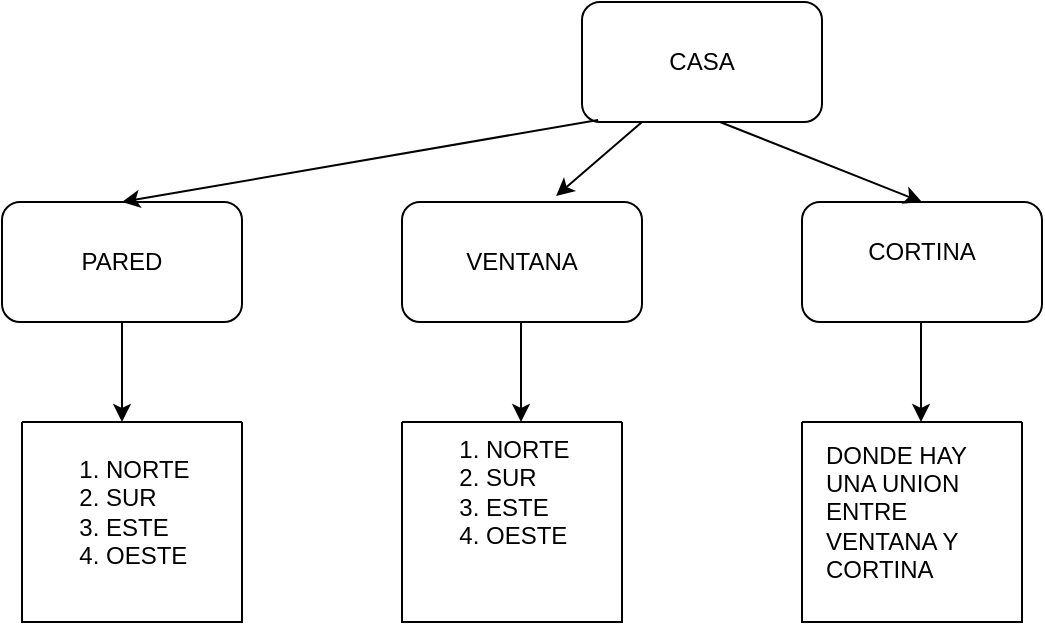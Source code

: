 <mxfile>
    <diagram id="RxPxy_HIoisNbLh7pEO_" name="Página-1">
        <mxGraphModel dx="678" dy="500" grid="1" gridSize="10" guides="1" tooltips="1" connect="1" arrows="1" fold="1" page="1" pageScale="1" pageWidth="827" pageHeight="1169" math="0" shadow="0">
            <root>
                <mxCell id="0"/>
                <mxCell id="1" parent="0"/>
                <mxCell id="2" value="" style="rounded=1;whiteSpace=wrap;html=1;" vertex="1" parent="1">
                    <mxGeometry x="330" y="20" width="120" height="60" as="geometry"/>
                </mxCell>
                <mxCell id="3" value="CASA" style="text;html=1;strokeColor=none;fillColor=none;align=center;verticalAlign=middle;whiteSpace=wrap;rounded=0;" vertex="1" parent="1">
                    <mxGeometry x="360" y="35" width="60" height="30" as="geometry"/>
                </mxCell>
                <mxCell id="4" value="" style="rounded=1;whiteSpace=wrap;html=1;" vertex="1" parent="1">
                    <mxGeometry x="40" y="120" width="120" height="60" as="geometry"/>
                </mxCell>
                <mxCell id="5" value="" style="rounded=1;whiteSpace=wrap;html=1;" vertex="1" parent="1">
                    <mxGeometry x="240" y="120" width="120" height="60" as="geometry"/>
                </mxCell>
                <mxCell id="6" value="" style="rounded=1;whiteSpace=wrap;html=1;" vertex="1" parent="1">
                    <mxGeometry x="440" y="120" width="120" height="60" as="geometry"/>
                </mxCell>
                <mxCell id="8" value="" style="endArrow=classic;html=1;exitX=0.067;exitY=0.983;exitDx=0;exitDy=0;exitPerimeter=0;entryX=0.5;entryY=0;entryDx=0;entryDy=0;" edge="1" parent="1" source="2" target="4">
                    <mxGeometry width="50" height="50" relative="1" as="geometry">
                        <mxPoint x="180" y="160" as="sourcePoint"/>
                        <mxPoint x="230" y="110" as="targetPoint"/>
                    </mxGeometry>
                </mxCell>
                <mxCell id="9" value="" style="endArrow=classic;html=1;exitX=0.25;exitY=1;exitDx=0;exitDy=0;entryX=0.642;entryY=-0.05;entryDx=0;entryDy=0;entryPerimeter=0;" edge="1" parent="1" source="2" target="5">
                    <mxGeometry width="50" height="50" relative="1" as="geometry">
                        <mxPoint x="350" y="140" as="sourcePoint"/>
                        <mxPoint x="400" y="90" as="targetPoint"/>
                    </mxGeometry>
                </mxCell>
                <mxCell id="10" value="" style="endArrow=classic;html=1;exitX=0.575;exitY=1;exitDx=0;exitDy=0;exitPerimeter=0;entryX=0.5;entryY=0;entryDx=0;entryDy=0;" edge="1" parent="1" source="2" target="6">
                    <mxGeometry width="50" height="50" relative="1" as="geometry">
                        <mxPoint x="380" y="170" as="sourcePoint"/>
                        <mxPoint x="430" y="120" as="targetPoint"/>
                    </mxGeometry>
                </mxCell>
                <mxCell id="12" value="PARED" style="text;html=1;strokeColor=none;fillColor=none;align=center;verticalAlign=middle;whiteSpace=wrap;rounded=0;" vertex="1" parent="1">
                    <mxGeometry x="70" y="135" width="60" height="30" as="geometry"/>
                </mxCell>
                <mxCell id="13" value="VENTANA" style="text;html=1;strokeColor=none;fillColor=none;align=center;verticalAlign=middle;whiteSpace=wrap;rounded=0;" vertex="1" parent="1">
                    <mxGeometry x="270" y="135" width="60" height="30" as="geometry"/>
                </mxCell>
                <mxCell id="14" value="CORTINA" style="text;html=1;strokeColor=none;fillColor=none;align=center;verticalAlign=middle;whiteSpace=wrap;rounded=0;" vertex="1" parent="1">
                    <mxGeometry x="470" y="130" width="60" height="30" as="geometry"/>
                </mxCell>
                <mxCell id="15" value="" style="endArrow=classic;html=1;exitX=0.5;exitY=1;exitDx=0;exitDy=0;" edge="1" parent="1" source="4">
                    <mxGeometry width="50" height="50" relative="1" as="geometry">
                        <mxPoint x="70" y="270" as="sourcePoint"/>
                        <mxPoint x="100" y="230" as="targetPoint"/>
                    </mxGeometry>
                </mxCell>
                <mxCell id="17" value="" style="swimlane;startSize=0;" vertex="1" parent="1">
                    <mxGeometry x="50" y="230" width="110" height="100" as="geometry"/>
                </mxCell>
                <mxCell id="16" value="&lt;ol&gt;&lt;li&gt;NORTE&lt;br&gt;&lt;/li&gt;&lt;li&gt;SUR&lt;/li&gt;&lt;li&gt;ESTE&lt;/li&gt;&lt;li&gt;OESTE&lt;/li&gt;&lt;/ol&gt;" style="text;strokeColor=none;fillColor=none;html=1;whiteSpace=wrap;verticalAlign=middle;overflow=hidden;" vertex="1" parent="17">
                    <mxGeometry width="100" height="90" as="geometry"/>
                </mxCell>
                <mxCell id="18" value="" style="swimlane;startSize=0;" vertex="1" parent="1">
                    <mxGeometry x="240" y="230" width="110" height="100" as="geometry"/>
                </mxCell>
                <mxCell id="19" value="&lt;ol&gt;&lt;li&gt;NORTE&lt;br&gt;&lt;/li&gt;&lt;li&gt;SUR&lt;/li&gt;&lt;li&gt;ESTE&lt;/li&gt;&lt;li&gt;OESTE&lt;/li&gt;&lt;/ol&gt;" style="text;strokeColor=none;fillColor=none;html=1;whiteSpace=wrap;verticalAlign=middle;overflow=hidden;" vertex="1" parent="18">
                    <mxGeometry y="-10" width="100" height="90" as="geometry"/>
                </mxCell>
                <mxCell id="21" value="" style="endArrow=classic;html=1;exitX=0.5;exitY=1;exitDx=0;exitDy=0;" edge="1" parent="1">
                    <mxGeometry width="50" height="50" relative="1" as="geometry">
                        <mxPoint x="299.5" y="180" as="sourcePoint"/>
                        <mxPoint x="299.5" y="230" as="targetPoint"/>
                    </mxGeometry>
                </mxCell>
                <mxCell id="22" value="" style="endArrow=classic;html=1;exitX=0.5;exitY=1;exitDx=0;exitDy=0;" edge="1" parent="1">
                    <mxGeometry width="50" height="50" relative="1" as="geometry">
                        <mxPoint x="499.5" y="180" as="sourcePoint"/>
                        <mxPoint x="499.5" y="230" as="targetPoint"/>
                    </mxGeometry>
                </mxCell>
                <mxCell id="23" value="" style="swimlane;startSize=0;" vertex="1" parent="1">
                    <mxGeometry x="440" y="230" width="110" height="100" as="geometry"/>
                </mxCell>
                <mxCell id="24" value="DONDE HAY UNA UNION ENTRE VENTANA Y CORTINA" style="text;strokeColor=none;fillColor=none;html=1;whiteSpace=wrap;verticalAlign=middle;overflow=hidden;" vertex="1" parent="23">
                    <mxGeometry x="10" width="100" height="90" as="geometry"/>
                </mxCell>
            </root>
        </mxGraphModel>
    </diagram>
</mxfile>